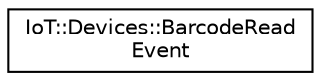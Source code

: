 digraph "Graphical Class Hierarchy"
{
 // LATEX_PDF_SIZE
  edge [fontname="Helvetica",fontsize="10",labelfontname="Helvetica",labelfontsize="10"];
  node [fontname="Helvetica",fontsize="10",shape=record];
  rankdir="LR";
  Node0 [label="IoT::Devices::BarcodeRead\lEvent",height=0.2,width=0.4,color="black", fillcolor="white", style="filled",URL="$structIoT_1_1Devices_1_1BarcodeReadEvent.html",tooltip=" "];
}
